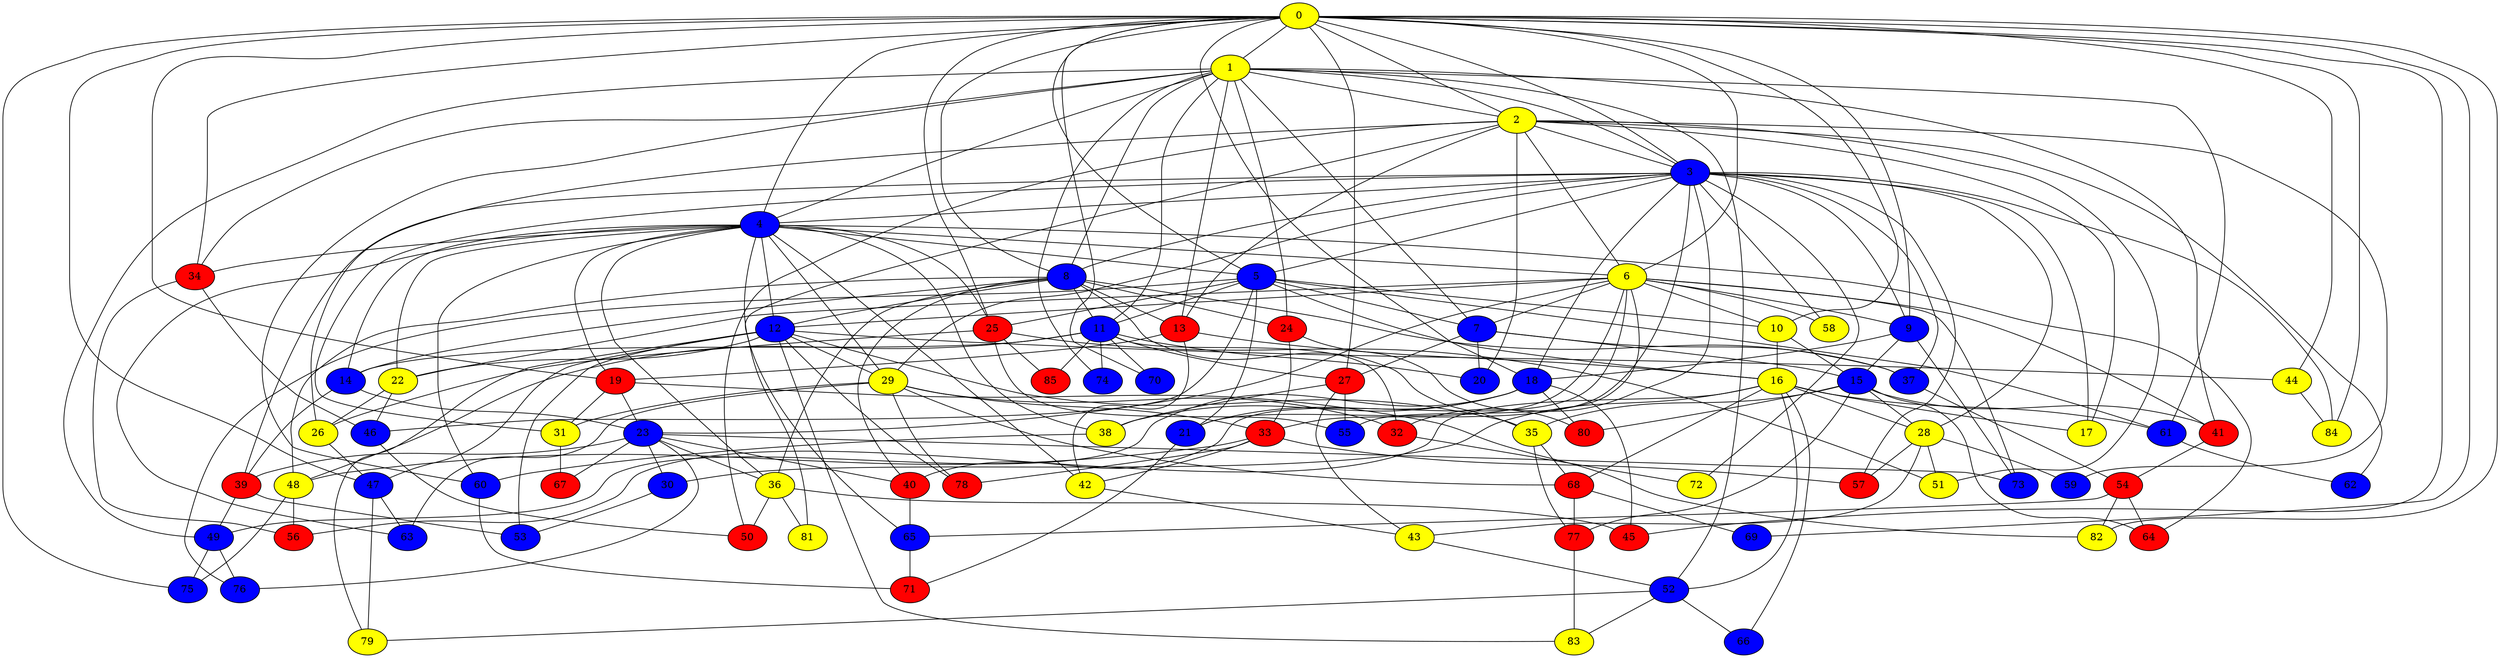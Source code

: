 graph {
0 [style = filled fillcolor = yellow];
1 [style = filled fillcolor = yellow];
2 [style = filled fillcolor = yellow];
3 [style = filled fillcolor = blue];
4 [style = filled fillcolor = blue];
5 [style = filled fillcolor = blue];
6 [style = filled fillcolor = yellow];
7 [style = filled fillcolor = blue];
8 [style = filled fillcolor = blue];
9 [style = filled fillcolor = blue];
10 [style = filled fillcolor = yellow];
11 [style = filled fillcolor = blue];
12 [style = filled fillcolor = blue];
13 [style = filled fillcolor = red];
14 [style = filled fillcolor = blue];
15 [style = filled fillcolor = blue];
16 [style = filled fillcolor = yellow];
17 [style = filled fillcolor = yellow];
18 [style = filled fillcolor = blue];
19 [style = filled fillcolor = red];
20 [style = filled fillcolor = blue];
21 [style = filled fillcolor = blue];
22 [style = filled fillcolor = yellow];
23 [style = filled fillcolor = blue];
24 [style = filled fillcolor = red];
25 [style = filled fillcolor = red];
26 [style = filled fillcolor = yellow];
27 [style = filled fillcolor = red];
28 [style = filled fillcolor = yellow];
29 [style = filled fillcolor = yellow];
30 [style = filled fillcolor = blue];
31 [style = filled fillcolor = yellow];
32 [style = filled fillcolor = red];
33 [style = filled fillcolor = red];
34 [style = filled fillcolor = red];
35 [style = filled fillcolor = yellow];
36 [style = filled fillcolor = yellow];
37 [style = filled fillcolor = blue];
38 [style = filled fillcolor = yellow];
39 [style = filled fillcolor = red];
40 [style = filled fillcolor = red];
41 [style = filled fillcolor = red];
42 [style = filled fillcolor = yellow];
43 [style = filled fillcolor = yellow];
44 [style = filled fillcolor = yellow];
45 [style = filled fillcolor = red];
46 [style = filled fillcolor = blue];
47 [style = filled fillcolor = blue];
48 [style = filled fillcolor = yellow];
49 [style = filled fillcolor = blue];
50 [style = filled fillcolor = red];
51 [style = filled fillcolor = yellow];
52 [style = filled fillcolor = blue];
53 [style = filled fillcolor = blue];
54 [style = filled fillcolor = red];
55 [style = filled fillcolor = blue];
56 [style = filled fillcolor = red];
57 [style = filled fillcolor = red];
58 [style = filled fillcolor = yellow];
59 [style = filled fillcolor = blue];
60 [style = filled fillcolor = blue];
61 [style = filled fillcolor = blue];
62 [style = filled fillcolor = blue];
63 [style = filled fillcolor = blue];
64 [style = filled fillcolor = red];
65 [style = filled fillcolor = blue];
66 [style = filled fillcolor = blue];
67 [style = filled fillcolor = red];
68 [style = filled fillcolor = red];
69 [style = filled fillcolor = blue];
70 [style = filled fillcolor = blue];
71 [style = filled fillcolor = red];
72 [style = filled fillcolor = yellow];
73 [style = filled fillcolor = blue];
74 [style = filled fillcolor = blue];
75 [style = filled fillcolor = blue];
76 [style = filled fillcolor = blue];
77 [style = filled fillcolor = red];
78 [style = filled fillcolor = red];
79 [style = filled fillcolor = yellow];
80 [style = filled fillcolor = red];
81 [style = filled fillcolor = yellow];
82 [style = filled fillcolor = yellow];
83 [style = filled fillcolor = yellow];
84 [style = filled fillcolor = yellow];
85 [style = filled fillcolor = red];
0 -- 3;
0 -- 2;
0 -- 1;
0 -- 4;
0 -- 5;
0 -- 6;
0 -- 8;
0 -- 9;
0 -- 10;
0 -- 18;
0 -- 19;
0 -- 25;
0 -- 27;
0 -- 34;
0 -- 44;
0 -- 45;
0 -- 47;
0 -- 69;
0 -- 70;
0 -- 75;
0 -- 82;
0 -- 84;
1 -- 2;
1 -- 3;
1 -- 4;
1 -- 7;
1 -- 8;
1 -- 11;
1 -- 13;
1 -- 24;
1 -- 34;
1 -- 41;
1 -- 49;
1 -- 52;
1 -- 60;
1 -- 61;
1 -- 74;
2 -- 3;
2 -- 6;
2 -- 13;
2 -- 17;
2 -- 20;
2 -- 26;
2 -- 50;
2 -- 51;
2 -- 59;
2 -- 62;
2 -- 81;
3 -- 4;
3 -- 5;
3 -- 8;
3 -- 9;
3 -- 17;
3 -- 18;
3 -- 28;
3 -- 29;
3 -- 31;
3 -- 32;
3 -- 33;
3 -- 37;
3 -- 39;
3 -- 57;
3 -- 58;
3 -- 72;
3 -- 84;
4 -- 5;
4 -- 6;
4 -- 12;
4 -- 14;
4 -- 19;
4 -- 22;
4 -- 25;
4 -- 29;
4 -- 34;
4 -- 36;
4 -- 38;
4 -- 42;
4 -- 60;
4 -- 63;
4 -- 64;
4 -- 65;
5 -- 7;
5 -- 10;
5 -- 11;
5 -- 16;
5 -- 21;
5 -- 25;
5 -- 46;
5 -- 61;
5 -- 76;
6 -- 7;
6 -- 9;
6 -- 10;
6 -- 12;
6 -- 21;
6 -- 22;
6 -- 23;
6 -- 40;
6 -- 41;
6 -- 55;
6 -- 58;
6 -- 73;
7 -- 15;
7 -- 20;
7 -- 27;
7 -- 37;
8 -- 11;
8 -- 12;
8 -- 13;
8 -- 14;
8 -- 24;
8 -- 35;
8 -- 36;
8 -- 37;
8 -- 40;
8 -- 48;
9 -- 15;
9 -- 18;
9 -- 73;
10 -- 15;
10 -- 16;
11 -- 14;
11 -- 20;
11 -- 27;
11 -- 32;
11 -- 48;
11 -- 70;
11 -- 74;
11 -- 85;
12 -- 22;
12 -- 29;
12 -- 35;
12 -- 44;
12 -- 47;
12 -- 53;
12 -- 78;
12 -- 79;
12 -- 83;
13 -- 16;
13 -- 19;
13 -- 42;
14 -- 23;
14 -- 39;
15 -- 28;
15 -- 35;
15 -- 41;
15 -- 64;
15 -- 77;
15 -- 80;
16 -- 17;
16 -- 28;
16 -- 30;
16 -- 52;
16 -- 56;
16 -- 61;
16 -- 66;
16 -- 68;
18 -- 21;
18 -- 38;
18 -- 45;
18 -- 49;
18 -- 80;
19 -- 23;
19 -- 31;
19 -- 82;
21 -- 71;
22 -- 26;
22 -- 46;
23 -- 30;
23 -- 36;
23 -- 39;
23 -- 40;
23 -- 67;
23 -- 73;
23 -- 76;
24 -- 33;
24 -- 80;
25 -- 26;
25 -- 51;
25 -- 55;
25 -- 85;
26 -- 47;
27 -- 38;
27 -- 43;
27 -- 55;
28 -- 43;
28 -- 51;
28 -- 57;
28 -- 59;
29 -- 31;
29 -- 32;
29 -- 33;
29 -- 63;
29 -- 68;
29 -- 78;
30 -- 53;
31 -- 67;
32 -- 72;
33 -- 42;
33 -- 48;
33 -- 57;
33 -- 78;
34 -- 46;
34 -- 56;
35 -- 68;
35 -- 77;
36 -- 45;
36 -- 50;
36 -- 81;
37 -- 54;
38 -- 60;
39 -- 49;
39 -- 53;
40 -- 65;
41 -- 54;
42 -- 43;
43 -- 52;
44 -- 84;
46 -- 50;
47 -- 63;
47 -- 79;
48 -- 56;
48 -- 75;
49 -- 75;
49 -- 76;
52 -- 66;
52 -- 79;
52 -- 83;
54 -- 64;
54 -- 65;
54 -- 82;
60 -- 71;
61 -- 62;
65 -- 71;
68 -- 69;
68 -- 77;
77 -- 83;
}
